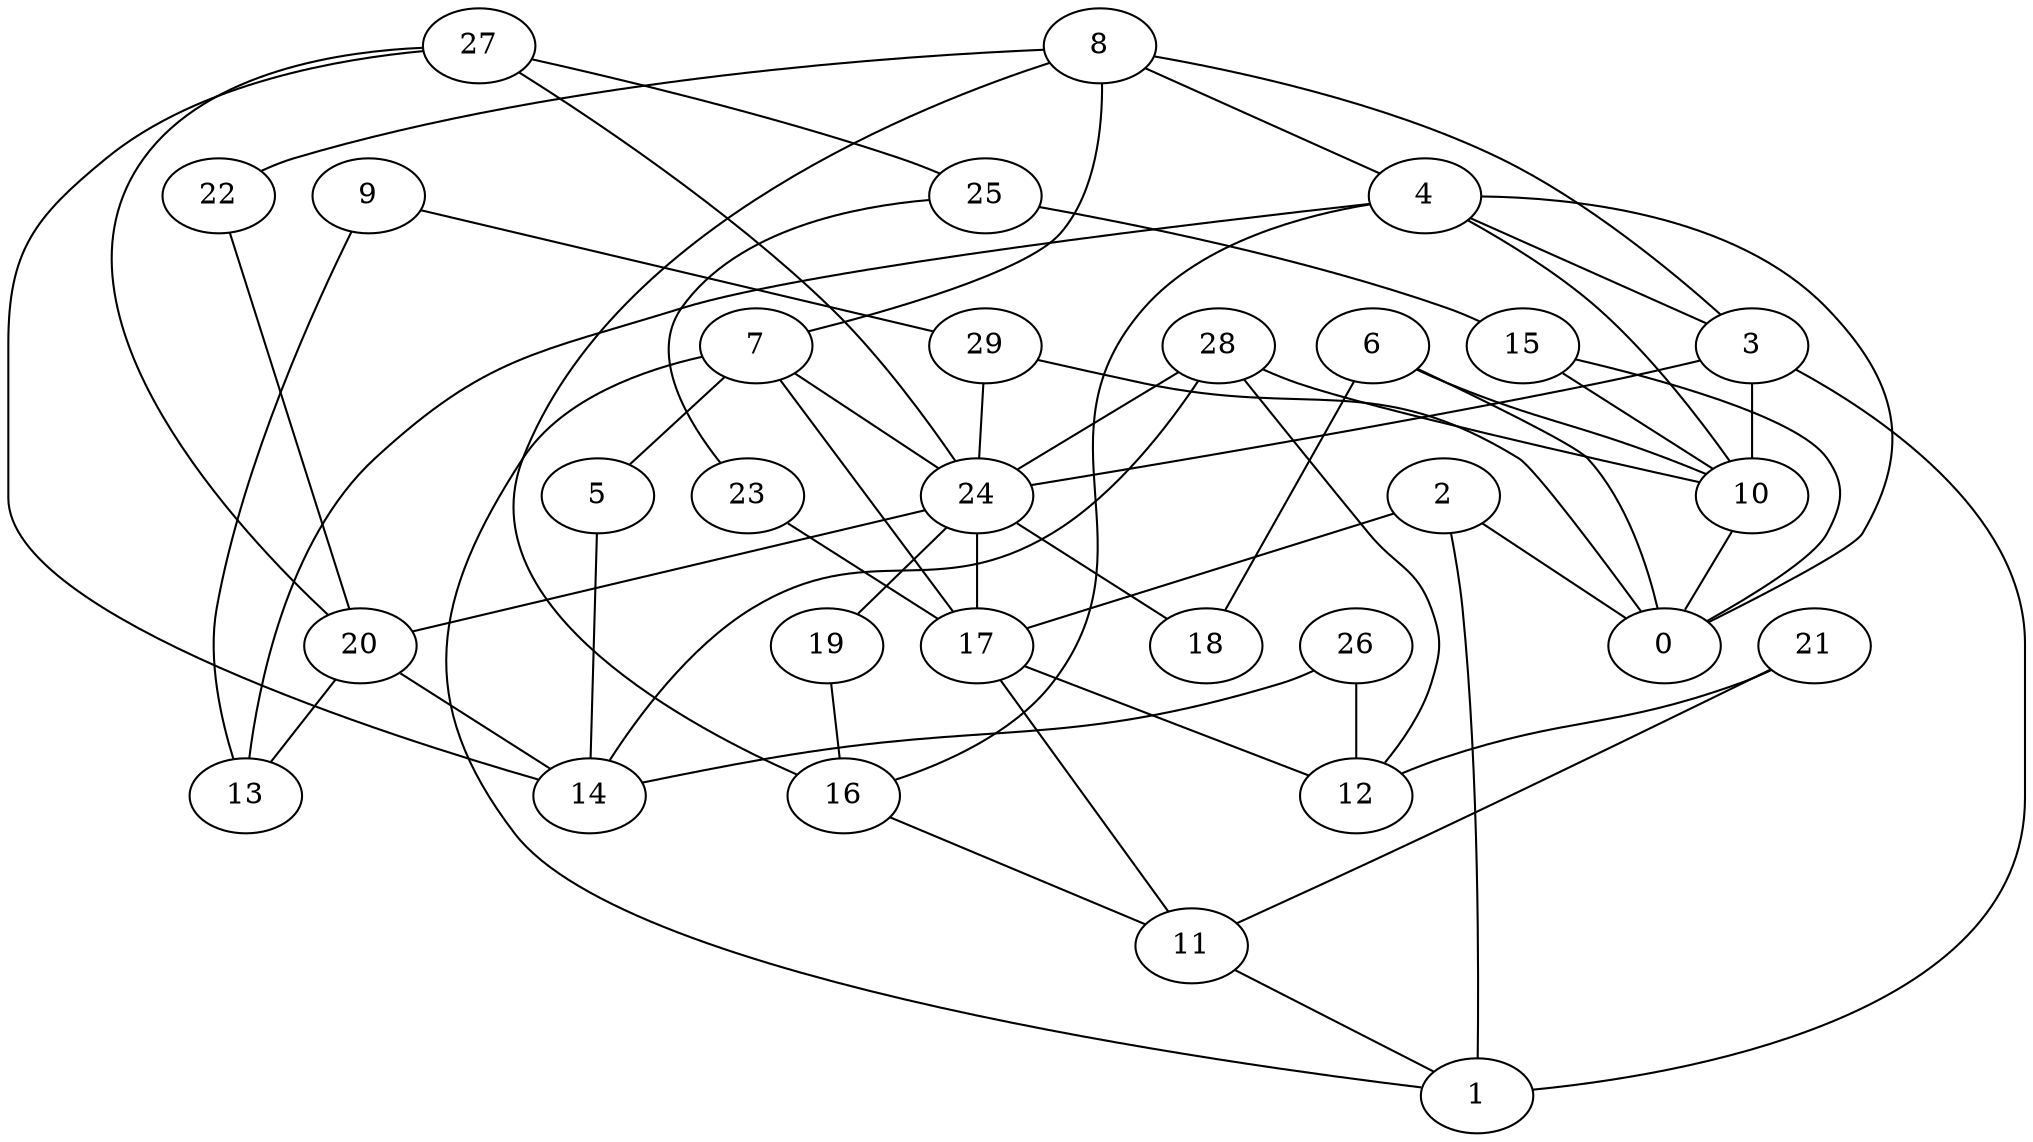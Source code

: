 digraph GG_graph {

subgraph G_graph {
edge [color = black]
"20" -> "13" [dir = none]
"20" -> "14" [dir = none]
"16" -> "11" [dir = none]
"22" -> "20" [dir = none]
"9" -> "13" [dir = none]
"9" -> "29" [dir = none]
"28" -> "14" [dir = none]
"28" -> "12" [dir = none]
"28" -> "24" [dir = none]
"28" -> "10" [dir = none]
"17" -> "11" [dir = none]
"17" -> "12" [dir = none]
"8" -> "4" [dir = none]
"8" -> "3" [dir = none]
"8" -> "22" [dir = none]
"8" -> "7" [dir = none]
"8" -> "16" [dir = none]
"26" -> "14" [dir = none]
"26" -> "12" [dir = none]
"7" -> "5" [dir = none]
"7" -> "1" [dir = none]
"7" -> "24" [dir = none]
"7" -> "17" [dir = none]
"10" -> "0" [dir = none]
"27" -> "24" [dir = none]
"27" -> "20" [dir = none]
"27" -> "14" [dir = none]
"27" -> "25" [dir = none]
"29" -> "0" [dir = none]
"29" -> "24" [dir = none]
"15" -> "0" [dir = none]
"15" -> "10" [dir = none]
"24" -> "20" [dir = none]
"24" -> "18" [dir = none]
"24" -> "17" [dir = none]
"24" -> "19" [dir = none]
"4" -> "3" [dir = none]
"4" -> "16" [dir = none]
"4" -> "10" [dir = none]
"4" -> "0" [dir = none]
"4" -> "13" [dir = none]
"3" -> "10" [dir = none]
"3" -> "24" [dir = none]
"3" -> "1" [dir = none]
"6" -> "18" [dir = none]
"6" -> "0" [dir = none]
"6" -> "10" [dir = none]
"19" -> "16" [dir = none]
"11" -> "1" [dir = none]
"25" -> "23" [dir = none]
"25" -> "15" [dir = none]
"2" -> "0" [dir = none]
"2" -> "17" [dir = none]
"2" -> "1" [dir = none]
"21" -> "12" [dir = none]
"21" -> "11" [dir = none]
"23" -> "17" [dir = none]
"5" -> "14" [dir = none]
}

}
